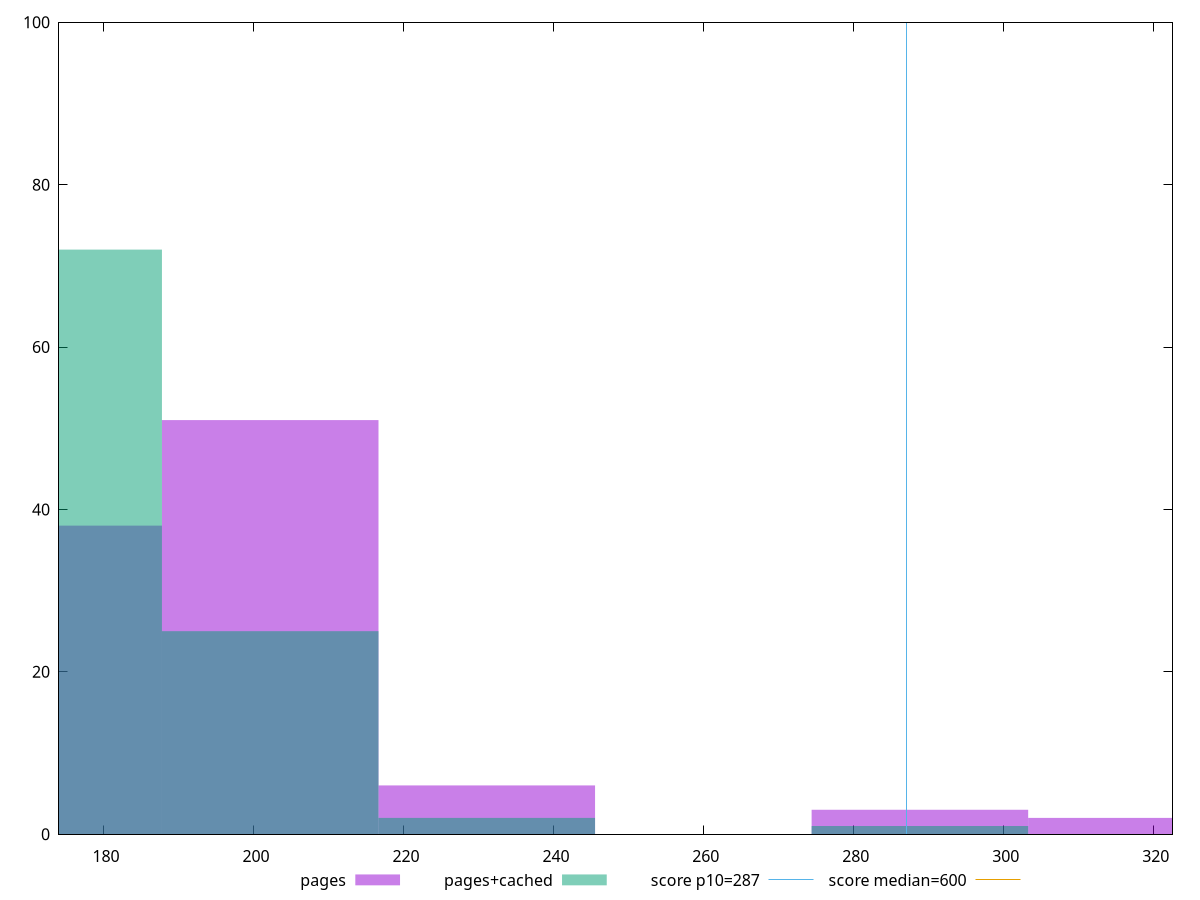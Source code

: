 reset

$pages <<EOF
231.0498227592798 6
202.16859491436983 51
173.28736706945986 38
288.8122784490998 3
317.69350629400975 2
EOF

$pagesCached <<EOF
288.8122784490998 1
202.16859491436983 25
173.28736706945986 72
231.0498227592798 2
EOF

set key outside below
set boxwidth 28.881227844909976
set xrange [174:322.5]
set yrange [0:100]
set trange [0:100]
set style fill transparent solid 0.5 noborder

set parametric
set terminal svg size 640, 500 enhanced background rgb 'white'
set output "report_00018_2021-02-10T15-25-16.877Z/total-blocking-time/comparison/histogram/0_vs_1.svg"

plot $pages title "pages" with boxes, \
     $pagesCached title "pages+cached" with boxes, \
     287,t title "score p10=287", \
     600,t title "score median=600"

reset
